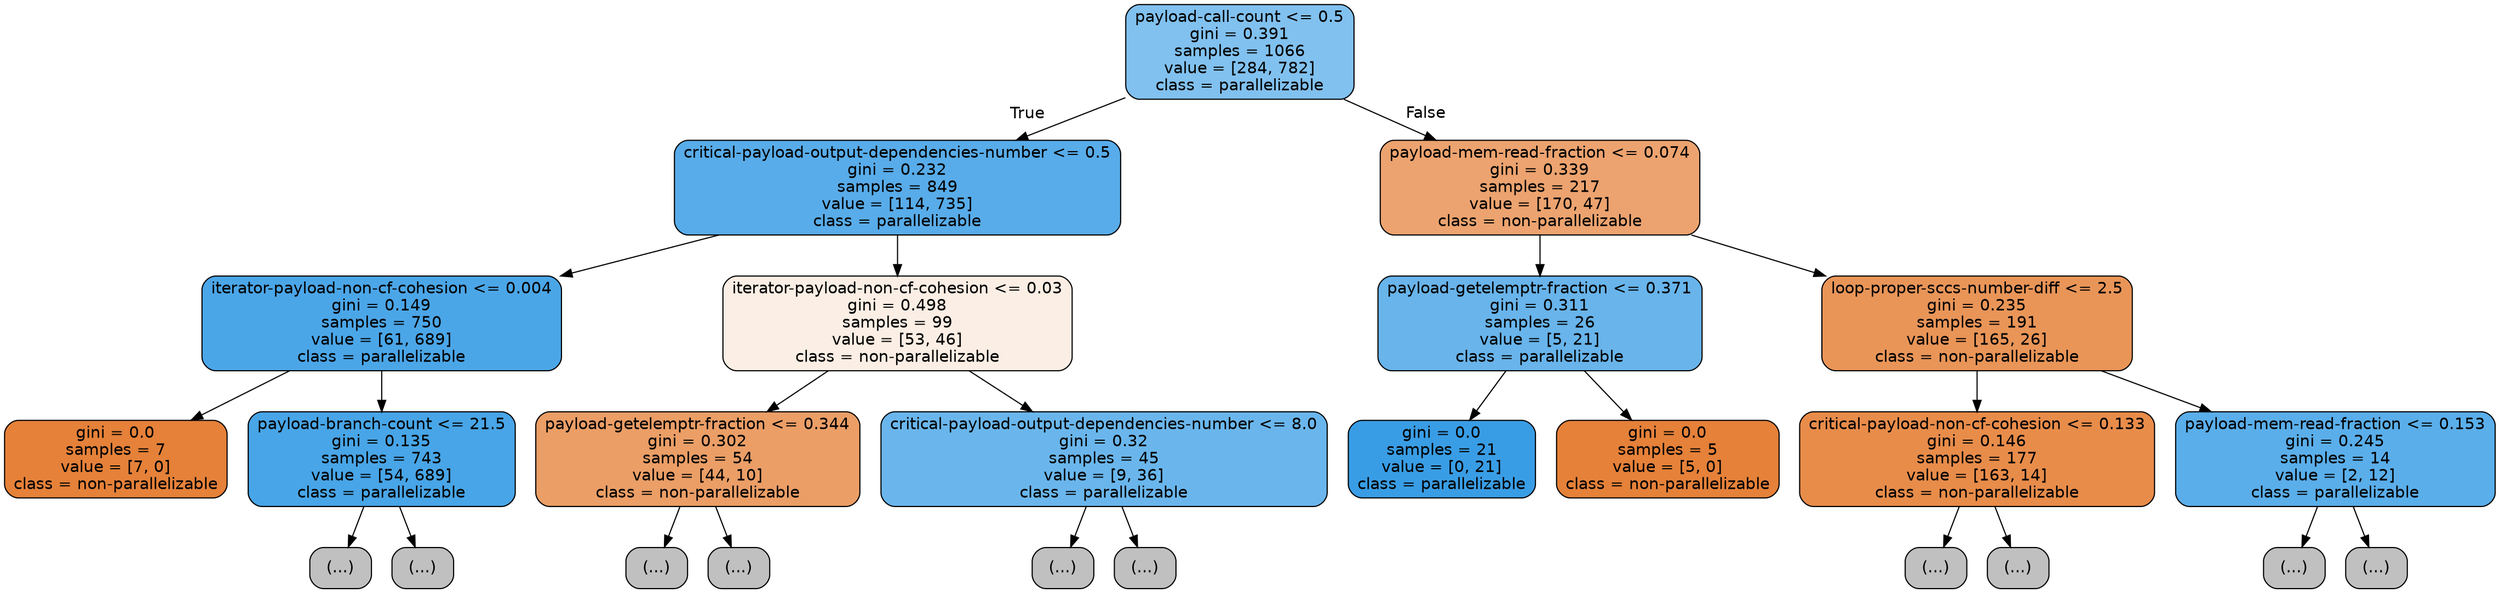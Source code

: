 digraph Tree {
node [shape=box, style="filled, rounded", color="black", fontname=helvetica] ;
edge [fontname=helvetica] ;
0 [label="payload-call-count <= 0.5\ngini = 0.391\nsamples = 1066\nvalue = [284, 782]\nclass = parallelizable", fillcolor="#399de5a2"] ;
1 [label="critical-payload-output-dependencies-number <= 0.5\ngini = 0.232\nsamples = 849\nvalue = [114, 735]\nclass = parallelizable", fillcolor="#399de5d7"] ;
0 -> 1 [labeldistance=2.5, labelangle=45, headlabel="True"] ;
2 [label="iterator-payload-non-cf-cohesion <= 0.004\ngini = 0.149\nsamples = 750\nvalue = [61, 689]\nclass = parallelizable", fillcolor="#399de5e8"] ;
1 -> 2 ;
3 [label="gini = 0.0\nsamples = 7\nvalue = [7, 0]\nclass = non-parallelizable", fillcolor="#e58139ff"] ;
2 -> 3 ;
4 [label="payload-branch-count <= 21.5\ngini = 0.135\nsamples = 743\nvalue = [54, 689]\nclass = parallelizable", fillcolor="#399de5eb"] ;
2 -> 4 ;
5 [label="(...)", fillcolor="#C0C0C0"] ;
4 -> 5 ;
90 [label="(...)", fillcolor="#C0C0C0"] ;
4 -> 90 ;
91 [label="iterator-payload-non-cf-cohesion <= 0.03\ngini = 0.498\nsamples = 99\nvalue = [53, 46]\nclass = non-parallelizable", fillcolor="#e5813922"] ;
1 -> 91 ;
92 [label="payload-getelemptr-fraction <= 0.344\ngini = 0.302\nsamples = 54\nvalue = [44, 10]\nclass = non-parallelizable", fillcolor="#e58139c5"] ;
91 -> 92 ;
93 [label="(...)", fillcolor="#C0C0C0"] ;
92 -> 93 ;
100 [label="(...)", fillcolor="#C0C0C0"] ;
92 -> 100 ;
101 [label="critical-payload-output-dependencies-number <= 8.0\ngini = 0.32\nsamples = 45\nvalue = [9, 36]\nclass = parallelizable", fillcolor="#399de5bf"] ;
91 -> 101 ;
102 [label="(...)", fillcolor="#C0C0C0"] ;
101 -> 102 ;
115 [label="(...)", fillcolor="#C0C0C0"] ;
101 -> 115 ;
116 [label="payload-mem-read-fraction <= 0.074\ngini = 0.339\nsamples = 217\nvalue = [170, 47]\nclass = non-parallelizable", fillcolor="#e58139b9"] ;
0 -> 116 [labeldistance=2.5, labelangle=-45, headlabel="False"] ;
117 [label="payload-getelemptr-fraction <= 0.371\ngini = 0.311\nsamples = 26\nvalue = [5, 21]\nclass = parallelizable", fillcolor="#399de5c2"] ;
116 -> 117 ;
118 [label="gini = 0.0\nsamples = 21\nvalue = [0, 21]\nclass = parallelizable", fillcolor="#399de5ff"] ;
117 -> 118 ;
119 [label="gini = 0.0\nsamples = 5\nvalue = [5, 0]\nclass = non-parallelizable", fillcolor="#e58139ff"] ;
117 -> 119 ;
120 [label="loop-proper-sccs-number-diff <= 2.5\ngini = 0.235\nsamples = 191\nvalue = [165, 26]\nclass = non-parallelizable", fillcolor="#e58139d7"] ;
116 -> 120 ;
121 [label="critical-payload-non-cf-cohesion <= 0.133\ngini = 0.146\nsamples = 177\nvalue = [163, 14]\nclass = non-parallelizable", fillcolor="#e58139e9"] ;
120 -> 121 ;
122 [label="(...)", fillcolor="#C0C0C0"] ;
121 -> 122 ;
139 [label="(...)", fillcolor="#C0C0C0"] ;
121 -> 139 ;
142 [label="payload-mem-read-fraction <= 0.153\ngini = 0.245\nsamples = 14\nvalue = [2, 12]\nclass = parallelizable", fillcolor="#399de5d4"] ;
120 -> 142 ;
143 [label="(...)", fillcolor="#C0C0C0"] ;
142 -> 143 ;
144 [label="(...)", fillcolor="#C0C0C0"] ;
142 -> 144 ;
}